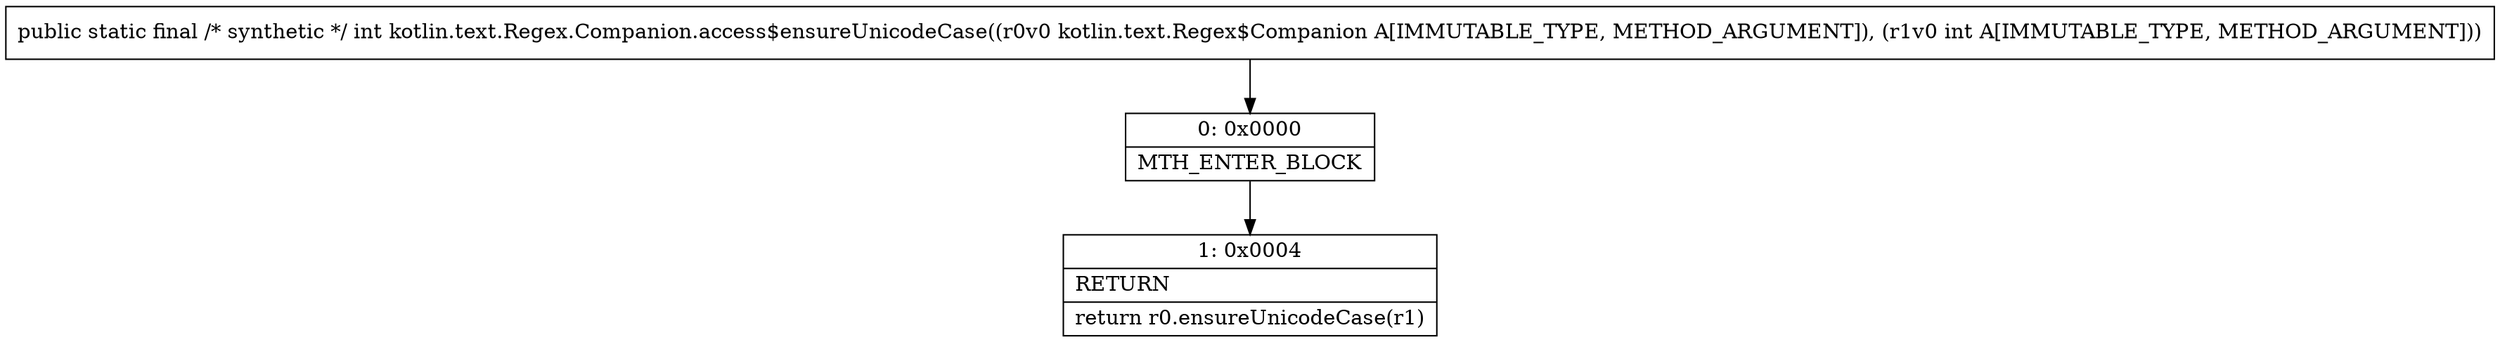 digraph "CFG forkotlin.text.Regex.Companion.access$ensureUnicodeCase(Lkotlin\/text\/Regex$Companion;I)I" {
Node_0 [shape=record,label="{0\:\ 0x0000|MTH_ENTER_BLOCK\l}"];
Node_1 [shape=record,label="{1\:\ 0x0004|RETURN\l|return r0.ensureUnicodeCase(r1)\l}"];
MethodNode[shape=record,label="{public static final \/* synthetic *\/ int kotlin.text.Regex.Companion.access$ensureUnicodeCase((r0v0 kotlin.text.Regex$Companion A[IMMUTABLE_TYPE, METHOD_ARGUMENT]), (r1v0 int A[IMMUTABLE_TYPE, METHOD_ARGUMENT])) }"];
MethodNode -> Node_0;
Node_0 -> Node_1;
}

